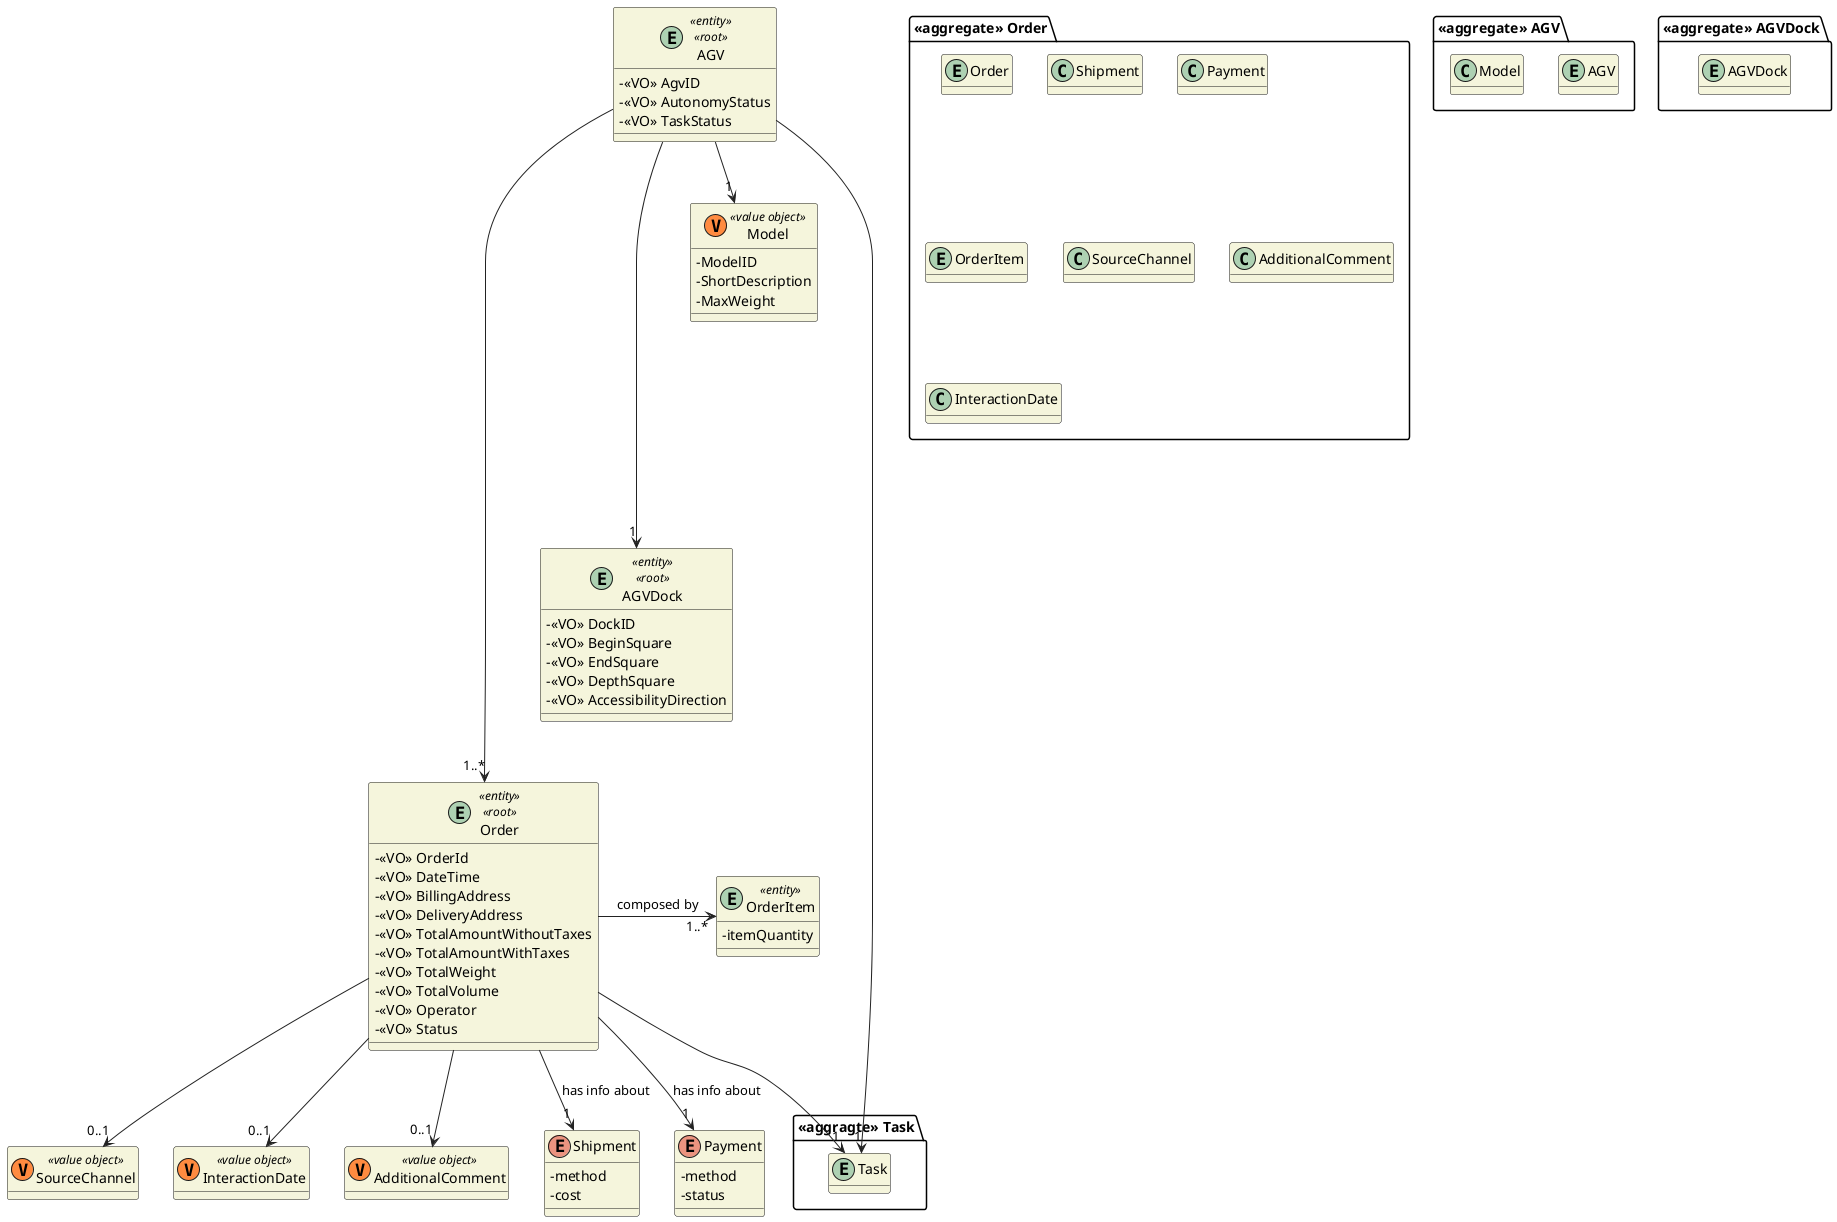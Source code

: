 @startuml
'https://plantuml.com/class-diagram

skinparam classAttributeIconSize 0
hide empty attributes
skinparam classBackgroundColor beige
skinparam ArrowColor #222222

package "<<aggregate>> AGV" {
    entity AGV
    /'class AGVPosition'/
    class Model
}

package "<<aggregate>> AGVDock" {
    entity AGVDock
}

package "<<aggregate>> Order" {
    entity Order
    class Shipment
    class Payment
    entity OrderItem
    class SourceChannel
    class AdditionalComment
    class InteractionDate
}

entity AGV <<entity>> <<root>> {
    - <<VO>> AgvID
    - <<VO>> AutonomyStatus /' number of hours left until it runs out of battery '/
    - <<VO>> TaskStatus /' free charging or occupied '/
}

package "<<aggragte>> Task" {
    entity Task
}

entity AGVDock <<entity>> <<root>> {
    - <<VO>> DockID
    - <<VO>> BeginSquare
    - <<VO>> EndSquare
    - <<VO>> DepthSquare
    - <<VO>> AccessibilityDirection
}

entity Order <<entity>> <<root>> {
    -<<VO>> OrderId /'automatically generated'/
    -<<VO>> DateTime /'automatically generated na hora do registo do sistema'/
    -<<VO>> BillingAddress
    -<<VO>> DeliveryAddress
    -<<VO>> TotalAmountWithoutTaxes
    -<<VO>> TotalAmountWithTaxes
    -<<VO>> TotalWeight
    -<<VO>> TotalVolume
    -<<VO>> Operator
    -<<VO>> Status /'(CONFIRM WITH CLIENT: registered, payment pending, being prepared on the warehouse, dispatched, delivered by carrier, received by customer)'/
}

entity OrderItem <<entity>> {
    -itemQuantity
}

class Model <<(V,#FF8B40) value object>> {
    - ModelID
    - ShortDescription
    - MaxWeight
}

class SourceChannel <<(V,#FF8B40) value object>>
class InteractionDate <<(V,#FF8B40) value object>>
class AdditionalComment <<(V,#FF8B40) value object>>

enum Shipment {
    -method
    -cost
}

enum Payment {
    -method
    -status
}

AGV --> "1" Model
AGV -----> "1" AGVDock
AGV ------> "1..*" Order
AGV --> "1" Task

Order --> "1" Shipment : has info about
Order --> "1" Payment : has info about
Order -> "1..*" OrderItem : composed by
Order --> "0..1" SourceChannel
Order --> "0..1" InteractionDate
Order --> "0..1" AdditionalComment
Order --> "1" Task

@enduml